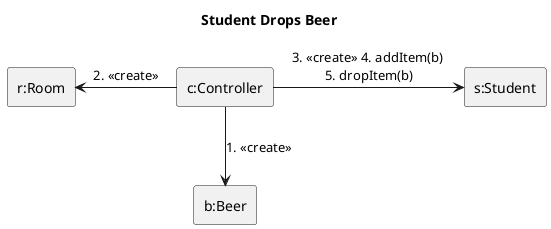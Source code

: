 @startuml cd

!$targetActor = "s"
!$targetActorClass = "Student"
skinparam linestyle ortho
rectangle "c:Controller" as c
rectangle "$targetActor:$targetActorClass" as s
rectangle "r:Room" as r

!$targetItem = "b"
!$targetItemClass = "Beer"
rectangle "$targetItem:$targetItemClass" as targetItem
title  $targetActorClass Drops $targetItemClass

c --> targetItem: 1. <<create>>

c -left-> r: 2. <<create>>
c -right-> s: 3. <<create>> 4. addItem($targetItem) \n5. dropItem($targetItem)
 

@enduml